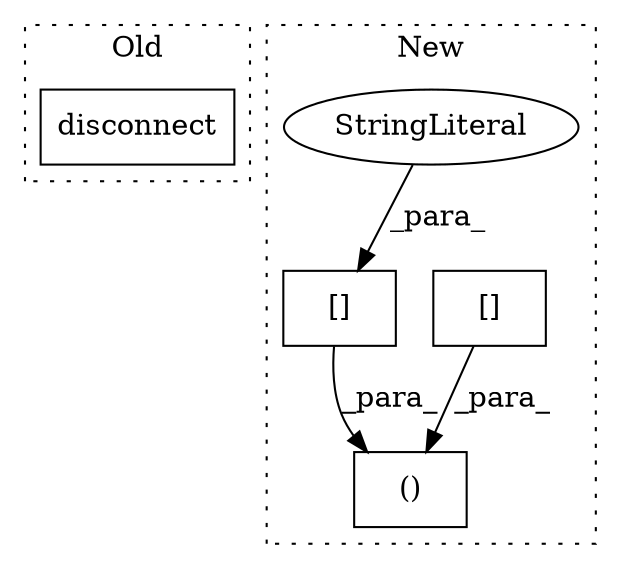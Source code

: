 digraph G {
subgraph cluster0 {
1 [label="disconnect" a="32" s="16317" l="12" shape="box"];
label = "Old";
style="dotted";
}
subgraph cluster1 {
2 [label="[]" a="2" s="18094,18137" l="32,1" shape="box"];
3 [label="()" a="106" s="18094" l="70" shape="box"];
4 [label="[]" a="2" s="18151,18163" l="6,1" shape="box"];
5 [label="StringLiteral" a="45" s="18157" l="6" shape="ellipse"];
label = "New";
style="dotted";
}
2 -> 3 [label="_para_"];
4 -> 3 [label="_para_"];
5 -> 4 [label="_para_"];
}